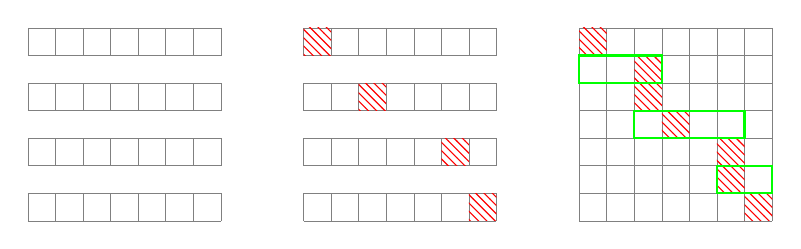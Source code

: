 % === Based On ===
% Geometric representation of the sum 1/4 + 1/16 + 1/64 + 1/256 + ...
% Author: Jimi Oke
% ================

\begin{tikzpicture}[scale=.35]\footnotesize

\begin{scope}[yscale=-1] % I'm flipping the y-axis because I'm working on grids
  % Step 1
  \pgfmathsetmacro{\p}{0} % initial x

  \foreach \i in {0,...,3} {
    \draw[step=1cm,gray,very thin] (\p,\i+\i) grid (\p+7,\i+\i+1); % grid
  }

  % Step 2
  \pgfmathsetmacro{\p}{10}

  \foreach \i in {0,...,3} {
    \draw[step=1cm,gray,very thin] (\p,\i+\i) grid (\p+7,\i+\i+1);
  }

  \fill[pattern=north west lines,pattern color=red] (\p,0) rectangle (\p+1,1);
  \fill[pattern=north west lines,pattern color=red] (\p+2,2) rectangle (\p+3,3);
  \fill[pattern=north west lines,pattern color=red] (\p+5,4) rectangle (\p+6,5);
  \fill[pattern=north west lines,pattern color=red] (\p+6,6) rectangle (\p+7,7);

  % Step 3
  \pgfmathsetmacro{\p}{20}
  \draw[step=1cm,gray,very thin] (\p,0) grid (\p+7,7);

  \fill[pattern=north west lines,pattern color=red] (\p,0) rectangle (\p+1,1);
  \fill[pattern=north west lines,pattern color=red] (\p+2,1) rectangle (\p+3,2);
  \fill[pattern=north west lines,pattern color=red] (\p+2,2) rectangle (\p+3,3);
  \fill[pattern=north west lines,pattern color=red] (\p+3,3) rectangle (\p+4,4);
  \fill[pattern=north west lines,pattern color=red] (\p+5,4) rectangle (\p+6,5);
  \fill[pattern=north west lines,pattern color=red] (\p+5,5) rectangle (\p+6,6);
  \fill[pattern=north west lines,pattern color=red] (\p+6,6) rectangle (\p+7,7);

  \draw[green,thick] (\p,1) rectangle (\p+3,2);
  \draw[green,thick] (\p+2,3) rectangle (\p+6,4);
  \draw[green,thick] (\p+5,5) rectangle (\p+7,6);
\end{scope}

\end{tikzpicture}
